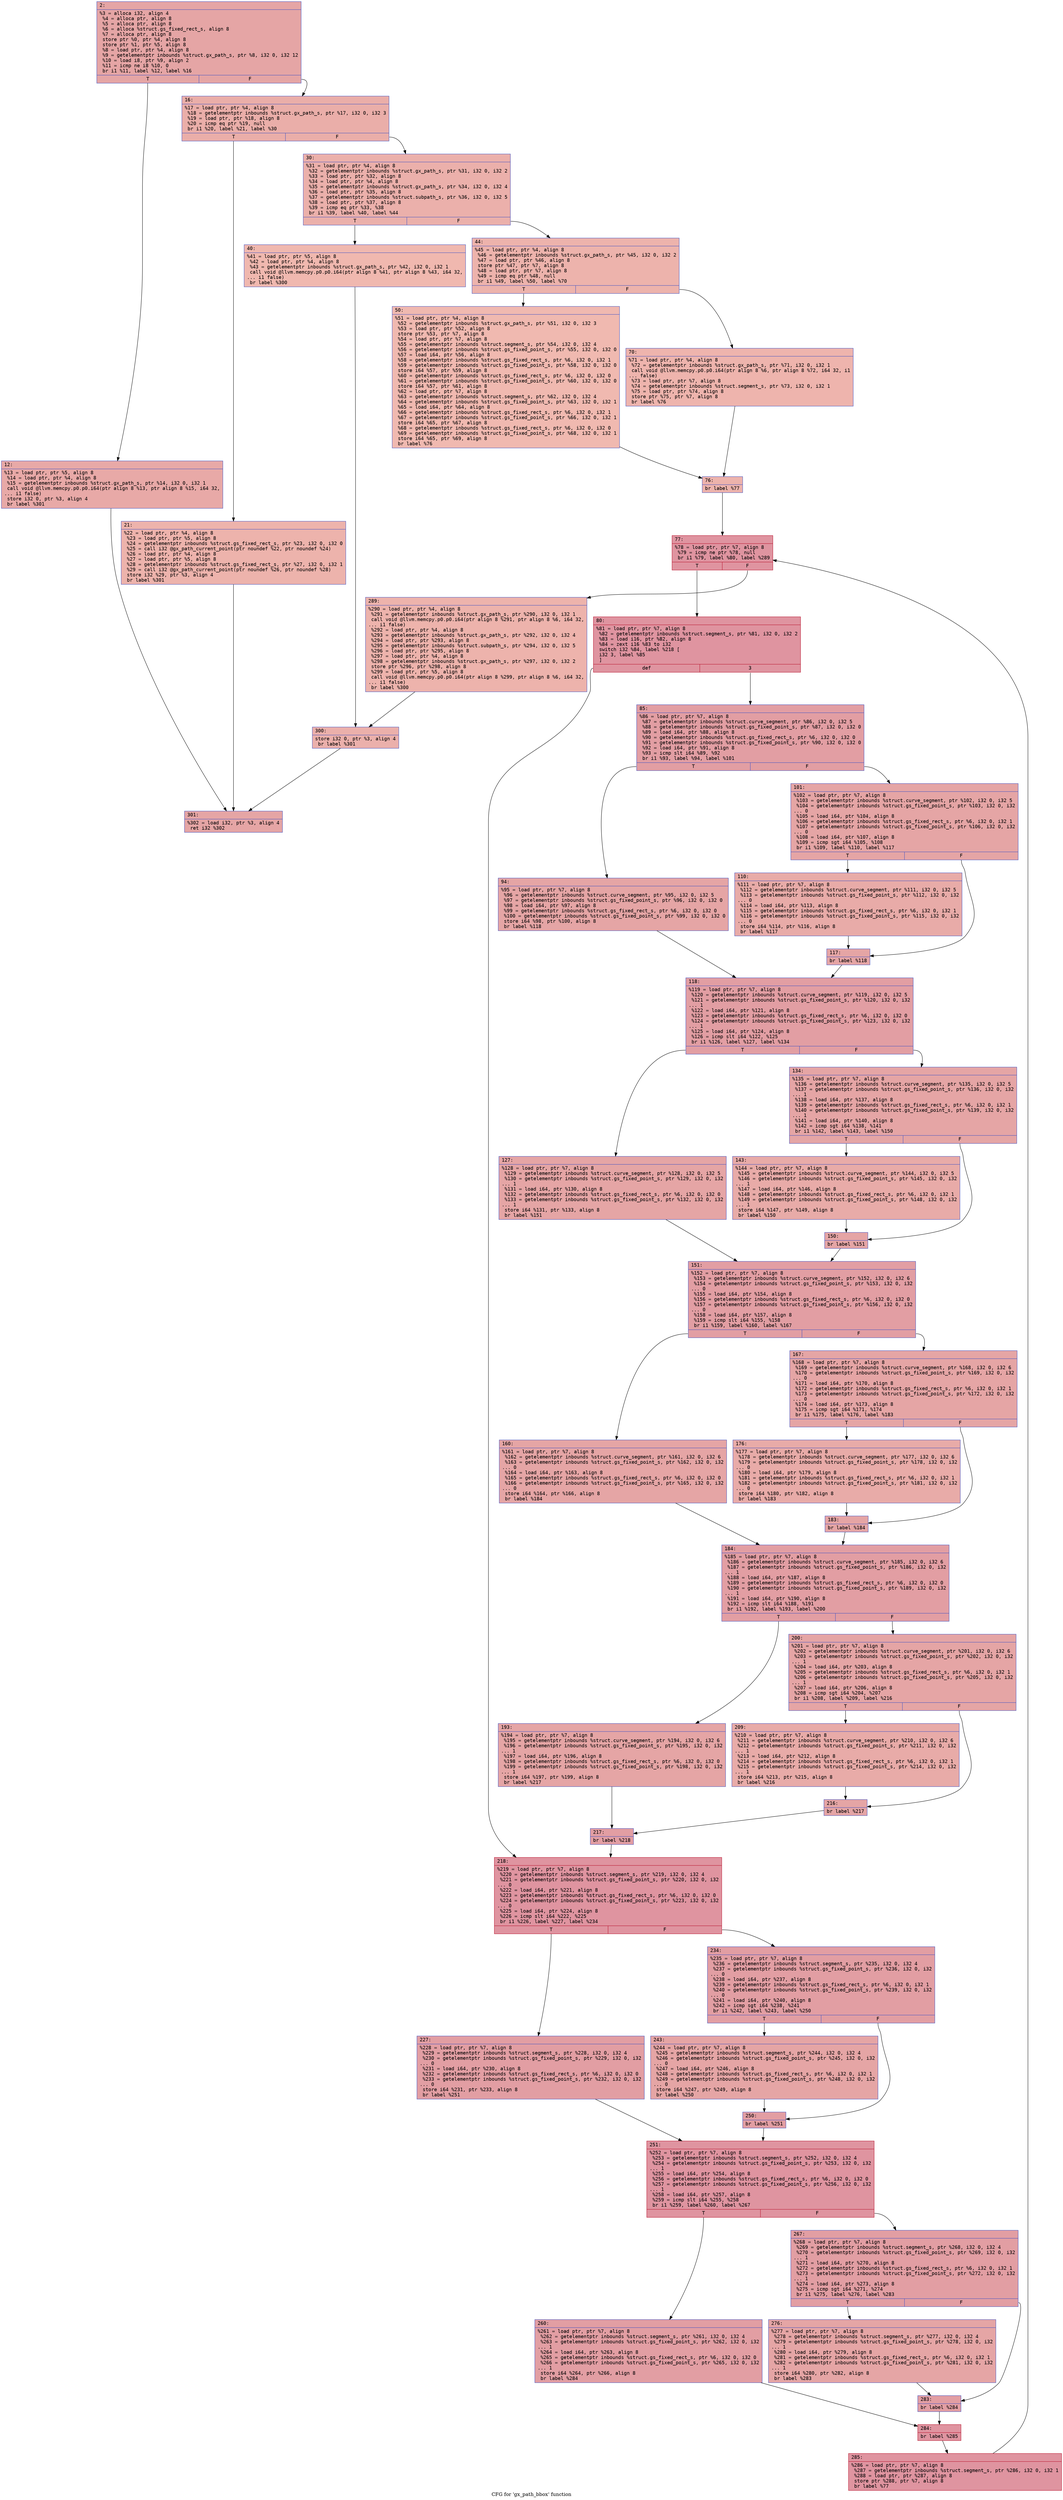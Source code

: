 digraph "CFG for 'gx_path_bbox' function" {
	label="CFG for 'gx_path_bbox' function";

	Node0x600000876490 [shape=record,color="#3d50c3ff", style=filled, fillcolor="#c5333470" fontname="Courier",label="{2:\l|  %3 = alloca i32, align 4\l  %4 = alloca ptr, align 8\l  %5 = alloca ptr, align 8\l  %6 = alloca %struct.gs_fixed_rect_s, align 8\l  %7 = alloca ptr, align 8\l  store ptr %0, ptr %4, align 8\l  store ptr %1, ptr %5, align 8\l  %8 = load ptr, ptr %4, align 8\l  %9 = getelementptr inbounds %struct.gx_path_s, ptr %8, i32 0, i32 12\l  %10 = load i8, ptr %9, align 2\l  %11 = icmp ne i8 %10, 0\l  br i1 %11, label %12, label %16\l|{<s0>T|<s1>F}}"];
	Node0x600000876490:s0 -> Node0x6000008764e0[tooltip="2 -> 12\nProbability 62.50%" ];
	Node0x600000876490:s1 -> Node0x600000876530[tooltip="2 -> 16\nProbability 37.50%" ];
	Node0x6000008764e0 [shape=record,color="#3d50c3ff", style=filled, fillcolor="#ca3b3770" fontname="Courier",label="{12:\l|  %13 = load ptr, ptr %5, align 8\l  %14 = load ptr, ptr %4, align 8\l  %15 = getelementptr inbounds %struct.gx_path_s, ptr %14, i32 0, i32 1\l  call void @llvm.memcpy.p0.p0.i64(ptr align 8 %13, ptr align 8 %15, i64 32,\l... i1 false)\l  store i32 0, ptr %3, align 4\l  br label %301\l}"];
	Node0x6000008764e0 -> Node0x600000877340[tooltip="12 -> 301\nProbability 100.00%" ];
	Node0x600000876530 [shape=record,color="#3d50c3ff", style=filled, fillcolor="#d0473d70" fontname="Courier",label="{16:\l|  %17 = load ptr, ptr %4, align 8\l  %18 = getelementptr inbounds %struct.gx_path_s, ptr %17, i32 0, i32 3\l  %19 = load ptr, ptr %18, align 8\l  %20 = icmp eq ptr %19, null\l  br i1 %20, label %21, label %30\l|{<s0>T|<s1>F}}"];
	Node0x600000876530:s0 -> Node0x600000876580[tooltip="16 -> 21\nProbability 37.50%" ];
	Node0x600000876530:s1 -> Node0x6000008765d0[tooltip="16 -> 30\nProbability 62.50%" ];
	Node0x600000876580 [shape=record,color="#3d50c3ff", style=filled, fillcolor="#d6524470" fontname="Courier",label="{21:\l|  %22 = load ptr, ptr %4, align 8\l  %23 = load ptr, ptr %5, align 8\l  %24 = getelementptr inbounds %struct.gs_fixed_rect_s, ptr %23, i32 0, i32 0\l  %25 = call i32 @gx_path_current_point(ptr noundef %22, ptr noundef %24)\l  %26 = load ptr, ptr %4, align 8\l  %27 = load ptr, ptr %5, align 8\l  %28 = getelementptr inbounds %struct.gs_fixed_rect_s, ptr %27, i32 0, i32 1\l  %29 = call i32 @gx_path_current_point(ptr noundef %26, ptr noundef %28)\l  store i32 %29, ptr %3, align 4\l  br label %301\l}"];
	Node0x600000876580 -> Node0x600000877340[tooltip="21 -> 301\nProbability 100.00%" ];
	Node0x6000008765d0 [shape=record,color="#3d50c3ff", style=filled, fillcolor="#d24b4070" fontname="Courier",label="{30:\l|  %31 = load ptr, ptr %4, align 8\l  %32 = getelementptr inbounds %struct.gx_path_s, ptr %31, i32 0, i32 2\l  %33 = load ptr, ptr %32, align 8\l  %34 = load ptr, ptr %4, align 8\l  %35 = getelementptr inbounds %struct.gx_path_s, ptr %34, i32 0, i32 4\l  %36 = load ptr, ptr %35, align 8\l  %37 = getelementptr inbounds %struct.subpath_s, ptr %36, i32 0, i32 5\l  %38 = load ptr, ptr %37, align 8\l  %39 = icmp eq ptr %33, %38\l  br i1 %39, label %40, label %44\l|{<s0>T|<s1>F}}"];
	Node0x6000008765d0:s0 -> Node0x600000876620[tooltip="30 -> 40\nProbability 37.50%" ];
	Node0x6000008765d0:s1 -> Node0x600000876670[tooltip="30 -> 44\nProbability 62.50%" ];
	Node0x600000876620 [shape=record,color="#3d50c3ff", style=filled, fillcolor="#dc5d4a70" fontname="Courier",label="{40:\l|  %41 = load ptr, ptr %5, align 8\l  %42 = load ptr, ptr %4, align 8\l  %43 = getelementptr inbounds %struct.gx_path_s, ptr %42, i32 0, i32 1\l  call void @llvm.memcpy.p0.p0.i64(ptr align 8 %41, ptr align 8 %43, i64 32,\l... i1 false)\l  br label %300\l}"];
	Node0x600000876620 -> Node0x6000008772f0[tooltip="40 -> 300\nProbability 100.00%" ];
	Node0x600000876670 [shape=record,color="#3d50c3ff", style=filled, fillcolor="#d6524470" fontname="Courier",label="{44:\l|  %45 = load ptr, ptr %4, align 8\l  %46 = getelementptr inbounds %struct.gx_path_s, ptr %45, i32 0, i32 2\l  %47 = load ptr, ptr %46, align 8\l  store ptr %47, ptr %7, align 8\l  %48 = load ptr, ptr %7, align 8\l  %49 = icmp eq ptr %48, null\l  br i1 %49, label %50, label %70\l|{<s0>T|<s1>F}}"];
	Node0x600000876670:s0 -> Node0x6000008766c0[tooltip="44 -> 50\nProbability 37.50%" ];
	Node0x600000876670:s1 -> Node0x600000876710[tooltip="44 -> 70\nProbability 62.50%" ];
	Node0x6000008766c0 [shape=record,color="#3d50c3ff", style=filled, fillcolor="#de614d70" fontname="Courier",label="{50:\l|  %51 = load ptr, ptr %4, align 8\l  %52 = getelementptr inbounds %struct.gx_path_s, ptr %51, i32 0, i32 3\l  %53 = load ptr, ptr %52, align 8\l  store ptr %53, ptr %7, align 8\l  %54 = load ptr, ptr %7, align 8\l  %55 = getelementptr inbounds %struct.segment_s, ptr %54, i32 0, i32 4\l  %56 = getelementptr inbounds %struct.gs_fixed_point_s, ptr %55, i32 0, i32 0\l  %57 = load i64, ptr %56, align 8\l  %58 = getelementptr inbounds %struct.gs_fixed_rect_s, ptr %6, i32 0, i32 1\l  %59 = getelementptr inbounds %struct.gs_fixed_point_s, ptr %58, i32 0, i32 0\l  store i64 %57, ptr %59, align 8\l  %60 = getelementptr inbounds %struct.gs_fixed_rect_s, ptr %6, i32 0, i32 0\l  %61 = getelementptr inbounds %struct.gs_fixed_point_s, ptr %60, i32 0, i32 0\l  store i64 %57, ptr %61, align 8\l  %62 = load ptr, ptr %7, align 8\l  %63 = getelementptr inbounds %struct.segment_s, ptr %62, i32 0, i32 4\l  %64 = getelementptr inbounds %struct.gs_fixed_point_s, ptr %63, i32 0, i32 1\l  %65 = load i64, ptr %64, align 8\l  %66 = getelementptr inbounds %struct.gs_fixed_rect_s, ptr %6, i32 0, i32 1\l  %67 = getelementptr inbounds %struct.gs_fixed_point_s, ptr %66, i32 0, i32 1\l  store i64 %65, ptr %67, align 8\l  %68 = getelementptr inbounds %struct.gs_fixed_rect_s, ptr %6, i32 0, i32 0\l  %69 = getelementptr inbounds %struct.gs_fixed_point_s, ptr %68, i32 0, i32 1\l  store i64 %65, ptr %69, align 8\l  br label %76\l}"];
	Node0x6000008766c0 -> Node0x600000876760[tooltip="50 -> 76\nProbability 100.00%" ];
	Node0x600000876710 [shape=record,color="#3d50c3ff", style=filled, fillcolor="#d8564670" fontname="Courier",label="{70:\l|  %71 = load ptr, ptr %4, align 8\l  %72 = getelementptr inbounds %struct.gx_path_s, ptr %71, i32 0, i32 1\l  call void @llvm.memcpy.p0.p0.i64(ptr align 8 %6, ptr align 8 %72, i64 32, i1\l... false)\l  %73 = load ptr, ptr %7, align 8\l  %74 = getelementptr inbounds %struct.segment_s, ptr %73, i32 0, i32 1\l  %75 = load ptr, ptr %74, align 8\l  store ptr %75, ptr %7, align 8\l  br label %76\l}"];
	Node0x600000876710 -> Node0x600000876760[tooltip="70 -> 76\nProbability 100.00%" ];
	Node0x600000876760 [shape=record,color="#3d50c3ff", style=filled, fillcolor="#d6524470" fontname="Courier",label="{76:\l|  br label %77\l}"];
	Node0x600000876760 -> Node0x6000008767b0[tooltip="76 -> 77\nProbability 100.00%" ];
	Node0x6000008767b0 [shape=record,color="#b70d28ff", style=filled, fillcolor="#b70d2870" fontname="Courier",label="{77:\l|  %78 = load ptr, ptr %7, align 8\l  %79 = icmp ne ptr %78, null\l  br i1 %79, label %80, label %289\l|{<s0>T|<s1>F}}"];
	Node0x6000008767b0:s0 -> Node0x600000876800[tooltip="77 -> 80\nProbability 96.88%" ];
	Node0x6000008767b0:s1 -> Node0x6000008772a0[tooltip="77 -> 289\nProbability 3.12%" ];
	Node0x600000876800 [shape=record,color="#b70d28ff", style=filled, fillcolor="#b70d2870" fontname="Courier",label="{80:\l|  %81 = load ptr, ptr %7, align 8\l  %82 = getelementptr inbounds %struct.segment_s, ptr %81, i32 0, i32 2\l  %83 = load i16, ptr %82, align 8\l  %84 = zext i16 %83 to i32\l  switch i32 %84, label %218 [\l    i32 3, label %85\l  ]\l|{<s0>def|<s1>3}}"];
	Node0x600000876800:s0 -> Node0x600000876ee0[tooltip="80 -> 218\nProbability 50.00%" ];
	Node0x600000876800:s1 -> Node0x600000876850[tooltip="80 -> 85\nProbability 50.00%" ];
	Node0x600000876850 [shape=record,color="#3d50c3ff", style=filled, fillcolor="#be242e70" fontname="Courier",label="{85:\l|  %86 = load ptr, ptr %7, align 8\l  %87 = getelementptr inbounds %struct.curve_segment, ptr %86, i32 0, i32 5\l  %88 = getelementptr inbounds %struct.gs_fixed_point_s, ptr %87, i32 0, i32 0\l  %89 = load i64, ptr %88, align 8\l  %90 = getelementptr inbounds %struct.gs_fixed_rect_s, ptr %6, i32 0, i32 0\l  %91 = getelementptr inbounds %struct.gs_fixed_point_s, ptr %90, i32 0, i32 0\l  %92 = load i64, ptr %91, align 8\l  %93 = icmp slt i64 %89, %92\l  br i1 %93, label %94, label %101\l|{<s0>T|<s1>F}}"];
	Node0x600000876850:s0 -> Node0x6000008768a0[tooltip="85 -> 94\nProbability 50.00%" ];
	Node0x600000876850:s1 -> Node0x6000008768f0[tooltip="85 -> 101\nProbability 50.00%" ];
	Node0x6000008768a0 [shape=record,color="#3d50c3ff", style=filled, fillcolor="#c5333470" fontname="Courier",label="{94:\l|  %95 = load ptr, ptr %7, align 8\l  %96 = getelementptr inbounds %struct.curve_segment, ptr %95, i32 0, i32 5\l  %97 = getelementptr inbounds %struct.gs_fixed_point_s, ptr %96, i32 0, i32 0\l  %98 = load i64, ptr %97, align 8\l  %99 = getelementptr inbounds %struct.gs_fixed_rect_s, ptr %6, i32 0, i32 0\l  %100 = getelementptr inbounds %struct.gs_fixed_point_s, ptr %99, i32 0, i32 0\l  store i64 %98, ptr %100, align 8\l  br label %118\l}"];
	Node0x6000008768a0 -> Node0x6000008769e0[tooltip="94 -> 118\nProbability 100.00%" ];
	Node0x6000008768f0 [shape=record,color="#3d50c3ff", style=filled, fillcolor="#c5333470" fontname="Courier",label="{101:\l|  %102 = load ptr, ptr %7, align 8\l  %103 = getelementptr inbounds %struct.curve_segment, ptr %102, i32 0, i32 5\l  %104 = getelementptr inbounds %struct.gs_fixed_point_s, ptr %103, i32 0, i32\l... 0\l  %105 = load i64, ptr %104, align 8\l  %106 = getelementptr inbounds %struct.gs_fixed_rect_s, ptr %6, i32 0, i32 1\l  %107 = getelementptr inbounds %struct.gs_fixed_point_s, ptr %106, i32 0, i32\l... 0\l  %108 = load i64, ptr %107, align 8\l  %109 = icmp sgt i64 %105, %108\l  br i1 %109, label %110, label %117\l|{<s0>T|<s1>F}}"];
	Node0x6000008768f0:s0 -> Node0x600000876940[tooltip="101 -> 110\nProbability 50.00%" ];
	Node0x6000008768f0:s1 -> Node0x600000876990[tooltip="101 -> 117\nProbability 50.00%" ];
	Node0x600000876940 [shape=record,color="#3d50c3ff", style=filled, fillcolor="#cc403a70" fontname="Courier",label="{110:\l|  %111 = load ptr, ptr %7, align 8\l  %112 = getelementptr inbounds %struct.curve_segment, ptr %111, i32 0, i32 5\l  %113 = getelementptr inbounds %struct.gs_fixed_point_s, ptr %112, i32 0, i32\l... 0\l  %114 = load i64, ptr %113, align 8\l  %115 = getelementptr inbounds %struct.gs_fixed_rect_s, ptr %6, i32 0, i32 1\l  %116 = getelementptr inbounds %struct.gs_fixed_point_s, ptr %115, i32 0, i32\l... 0\l  store i64 %114, ptr %116, align 8\l  br label %117\l}"];
	Node0x600000876940 -> Node0x600000876990[tooltip="110 -> 117\nProbability 100.00%" ];
	Node0x600000876990 [shape=record,color="#3d50c3ff", style=filled, fillcolor="#c5333470" fontname="Courier",label="{117:\l|  br label %118\l}"];
	Node0x600000876990 -> Node0x6000008769e0[tooltip="117 -> 118\nProbability 100.00%" ];
	Node0x6000008769e0 [shape=record,color="#3d50c3ff", style=filled, fillcolor="#be242e70" fontname="Courier",label="{118:\l|  %119 = load ptr, ptr %7, align 8\l  %120 = getelementptr inbounds %struct.curve_segment, ptr %119, i32 0, i32 5\l  %121 = getelementptr inbounds %struct.gs_fixed_point_s, ptr %120, i32 0, i32\l... 1\l  %122 = load i64, ptr %121, align 8\l  %123 = getelementptr inbounds %struct.gs_fixed_rect_s, ptr %6, i32 0, i32 0\l  %124 = getelementptr inbounds %struct.gs_fixed_point_s, ptr %123, i32 0, i32\l... 1\l  %125 = load i64, ptr %124, align 8\l  %126 = icmp slt i64 %122, %125\l  br i1 %126, label %127, label %134\l|{<s0>T|<s1>F}}"];
	Node0x6000008769e0:s0 -> Node0x600000876a30[tooltip="118 -> 127\nProbability 50.00%" ];
	Node0x6000008769e0:s1 -> Node0x600000876a80[tooltip="118 -> 134\nProbability 50.00%" ];
	Node0x600000876a30 [shape=record,color="#3d50c3ff", style=filled, fillcolor="#c5333470" fontname="Courier",label="{127:\l|  %128 = load ptr, ptr %7, align 8\l  %129 = getelementptr inbounds %struct.curve_segment, ptr %128, i32 0, i32 5\l  %130 = getelementptr inbounds %struct.gs_fixed_point_s, ptr %129, i32 0, i32\l... 1\l  %131 = load i64, ptr %130, align 8\l  %132 = getelementptr inbounds %struct.gs_fixed_rect_s, ptr %6, i32 0, i32 0\l  %133 = getelementptr inbounds %struct.gs_fixed_point_s, ptr %132, i32 0, i32\l... 1\l  store i64 %131, ptr %133, align 8\l  br label %151\l}"];
	Node0x600000876a30 -> Node0x600000876b70[tooltip="127 -> 151\nProbability 100.00%" ];
	Node0x600000876a80 [shape=record,color="#3d50c3ff", style=filled, fillcolor="#c5333470" fontname="Courier",label="{134:\l|  %135 = load ptr, ptr %7, align 8\l  %136 = getelementptr inbounds %struct.curve_segment, ptr %135, i32 0, i32 5\l  %137 = getelementptr inbounds %struct.gs_fixed_point_s, ptr %136, i32 0, i32\l... 1\l  %138 = load i64, ptr %137, align 8\l  %139 = getelementptr inbounds %struct.gs_fixed_rect_s, ptr %6, i32 0, i32 1\l  %140 = getelementptr inbounds %struct.gs_fixed_point_s, ptr %139, i32 0, i32\l... 1\l  %141 = load i64, ptr %140, align 8\l  %142 = icmp sgt i64 %138, %141\l  br i1 %142, label %143, label %150\l|{<s0>T|<s1>F}}"];
	Node0x600000876a80:s0 -> Node0x600000876ad0[tooltip="134 -> 143\nProbability 50.00%" ];
	Node0x600000876a80:s1 -> Node0x600000876b20[tooltip="134 -> 150\nProbability 50.00%" ];
	Node0x600000876ad0 [shape=record,color="#3d50c3ff", style=filled, fillcolor="#cc403a70" fontname="Courier",label="{143:\l|  %144 = load ptr, ptr %7, align 8\l  %145 = getelementptr inbounds %struct.curve_segment, ptr %144, i32 0, i32 5\l  %146 = getelementptr inbounds %struct.gs_fixed_point_s, ptr %145, i32 0, i32\l... 1\l  %147 = load i64, ptr %146, align 8\l  %148 = getelementptr inbounds %struct.gs_fixed_rect_s, ptr %6, i32 0, i32 1\l  %149 = getelementptr inbounds %struct.gs_fixed_point_s, ptr %148, i32 0, i32\l... 1\l  store i64 %147, ptr %149, align 8\l  br label %150\l}"];
	Node0x600000876ad0 -> Node0x600000876b20[tooltip="143 -> 150\nProbability 100.00%" ];
	Node0x600000876b20 [shape=record,color="#3d50c3ff", style=filled, fillcolor="#c5333470" fontname="Courier",label="{150:\l|  br label %151\l}"];
	Node0x600000876b20 -> Node0x600000876b70[tooltip="150 -> 151\nProbability 100.00%" ];
	Node0x600000876b70 [shape=record,color="#3d50c3ff", style=filled, fillcolor="#be242e70" fontname="Courier",label="{151:\l|  %152 = load ptr, ptr %7, align 8\l  %153 = getelementptr inbounds %struct.curve_segment, ptr %152, i32 0, i32 6\l  %154 = getelementptr inbounds %struct.gs_fixed_point_s, ptr %153, i32 0, i32\l... 0\l  %155 = load i64, ptr %154, align 8\l  %156 = getelementptr inbounds %struct.gs_fixed_rect_s, ptr %6, i32 0, i32 0\l  %157 = getelementptr inbounds %struct.gs_fixed_point_s, ptr %156, i32 0, i32\l... 0\l  %158 = load i64, ptr %157, align 8\l  %159 = icmp slt i64 %155, %158\l  br i1 %159, label %160, label %167\l|{<s0>T|<s1>F}}"];
	Node0x600000876b70:s0 -> Node0x600000876bc0[tooltip="151 -> 160\nProbability 50.00%" ];
	Node0x600000876b70:s1 -> Node0x600000876c10[tooltip="151 -> 167\nProbability 50.00%" ];
	Node0x600000876bc0 [shape=record,color="#3d50c3ff", style=filled, fillcolor="#c5333470" fontname="Courier",label="{160:\l|  %161 = load ptr, ptr %7, align 8\l  %162 = getelementptr inbounds %struct.curve_segment, ptr %161, i32 0, i32 6\l  %163 = getelementptr inbounds %struct.gs_fixed_point_s, ptr %162, i32 0, i32\l... 0\l  %164 = load i64, ptr %163, align 8\l  %165 = getelementptr inbounds %struct.gs_fixed_rect_s, ptr %6, i32 0, i32 0\l  %166 = getelementptr inbounds %struct.gs_fixed_point_s, ptr %165, i32 0, i32\l... 0\l  store i64 %164, ptr %166, align 8\l  br label %184\l}"];
	Node0x600000876bc0 -> Node0x600000876d00[tooltip="160 -> 184\nProbability 100.00%" ];
	Node0x600000876c10 [shape=record,color="#3d50c3ff", style=filled, fillcolor="#c5333470" fontname="Courier",label="{167:\l|  %168 = load ptr, ptr %7, align 8\l  %169 = getelementptr inbounds %struct.curve_segment, ptr %168, i32 0, i32 6\l  %170 = getelementptr inbounds %struct.gs_fixed_point_s, ptr %169, i32 0, i32\l... 0\l  %171 = load i64, ptr %170, align 8\l  %172 = getelementptr inbounds %struct.gs_fixed_rect_s, ptr %6, i32 0, i32 1\l  %173 = getelementptr inbounds %struct.gs_fixed_point_s, ptr %172, i32 0, i32\l... 0\l  %174 = load i64, ptr %173, align 8\l  %175 = icmp sgt i64 %171, %174\l  br i1 %175, label %176, label %183\l|{<s0>T|<s1>F}}"];
	Node0x600000876c10:s0 -> Node0x600000876c60[tooltip="167 -> 176\nProbability 50.00%" ];
	Node0x600000876c10:s1 -> Node0x600000876cb0[tooltip="167 -> 183\nProbability 50.00%" ];
	Node0x600000876c60 [shape=record,color="#3d50c3ff", style=filled, fillcolor="#cc403a70" fontname="Courier",label="{176:\l|  %177 = load ptr, ptr %7, align 8\l  %178 = getelementptr inbounds %struct.curve_segment, ptr %177, i32 0, i32 6\l  %179 = getelementptr inbounds %struct.gs_fixed_point_s, ptr %178, i32 0, i32\l... 0\l  %180 = load i64, ptr %179, align 8\l  %181 = getelementptr inbounds %struct.gs_fixed_rect_s, ptr %6, i32 0, i32 1\l  %182 = getelementptr inbounds %struct.gs_fixed_point_s, ptr %181, i32 0, i32\l... 0\l  store i64 %180, ptr %182, align 8\l  br label %183\l}"];
	Node0x600000876c60 -> Node0x600000876cb0[tooltip="176 -> 183\nProbability 100.00%" ];
	Node0x600000876cb0 [shape=record,color="#3d50c3ff", style=filled, fillcolor="#c5333470" fontname="Courier",label="{183:\l|  br label %184\l}"];
	Node0x600000876cb0 -> Node0x600000876d00[tooltip="183 -> 184\nProbability 100.00%" ];
	Node0x600000876d00 [shape=record,color="#3d50c3ff", style=filled, fillcolor="#be242e70" fontname="Courier",label="{184:\l|  %185 = load ptr, ptr %7, align 8\l  %186 = getelementptr inbounds %struct.curve_segment, ptr %185, i32 0, i32 6\l  %187 = getelementptr inbounds %struct.gs_fixed_point_s, ptr %186, i32 0, i32\l... 1\l  %188 = load i64, ptr %187, align 8\l  %189 = getelementptr inbounds %struct.gs_fixed_rect_s, ptr %6, i32 0, i32 0\l  %190 = getelementptr inbounds %struct.gs_fixed_point_s, ptr %189, i32 0, i32\l... 1\l  %191 = load i64, ptr %190, align 8\l  %192 = icmp slt i64 %188, %191\l  br i1 %192, label %193, label %200\l|{<s0>T|<s1>F}}"];
	Node0x600000876d00:s0 -> Node0x600000876d50[tooltip="184 -> 193\nProbability 50.00%" ];
	Node0x600000876d00:s1 -> Node0x600000876da0[tooltip="184 -> 200\nProbability 50.00%" ];
	Node0x600000876d50 [shape=record,color="#3d50c3ff", style=filled, fillcolor="#c5333470" fontname="Courier",label="{193:\l|  %194 = load ptr, ptr %7, align 8\l  %195 = getelementptr inbounds %struct.curve_segment, ptr %194, i32 0, i32 6\l  %196 = getelementptr inbounds %struct.gs_fixed_point_s, ptr %195, i32 0, i32\l... 1\l  %197 = load i64, ptr %196, align 8\l  %198 = getelementptr inbounds %struct.gs_fixed_rect_s, ptr %6, i32 0, i32 0\l  %199 = getelementptr inbounds %struct.gs_fixed_point_s, ptr %198, i32 0, i32\l... 1\l  store i64 %197, ptr %199, align 8\l  br label %217\l}"];
	Node0x600000876d50 -> Node0x600000876e90[tooltip="193 -> 217\nProbability 100.00%" ];
	Node0x600000876da0 [shape=record,color="#3d50c3ff", style=filled, fillcolor="#c5333470" fontname="Courier",label="{200:\l|  %201 = load ptr, ptr %7, align 8\l  %202 = getelementptr inbounds %struct.curve_segment, ptr %201, i32 0, i32 6\l  %203 = getelementptr inbounds %struct.gs_fixed_point_s, ptr %202, i32 0, i32\l... 1\l  %204 = load i64, ptr %203, align 8\l  %205 = getelementptr inbounds %struct.gs_fixed_rect_s, ptr %6, i32 0, i32 1\l  %206 = getelementptr inbounds %struct.gs_fixed_point_s, ptr %205, i32 0, i32\l... 1\l  %207 = load i64, ptr %206, align 8\l  %208 = icmp sgt i64 %204, %207\l  br i1 %208, label %209, label %216\l|{<s0>T|<s1>F}}"];
	Node0x600000876da0:s0 -> Node0x600000876df0[tooltip="200 -> 209\nProbability 50.00%" ];
	Node0x600000876da0:s1 -> Node0x600000876e40[tooltip="200 -> 216\nProbability 50.00%" ];
	Node0x600000876df0 [shape=record,color="#3d50c3ff", style=filled, fillcolor="#cc403a70" fontname="Courier",label="{209:\l|  %210 = load ptr, ptr %7, align 8\l  %211 = getelementptr inbounds %struct.curve_segment, ptr %210, i32 0, i32 6\l  %212 = getelementptr inbounds %struct.gs_fixed_point_s, ptr %211, i32 0, i32\l... 1\l  %213 = load i64, ptr %212, align 8\l  %214 = getelementptr inbounds %struct.gs_fixed_rect_s, ptr %6, i32 0, i32 1\l  %215 = getelementptr inbounds %struct.gs_fixed_point_s, ptr %214, i32 0, i32\l... 1\l  store i64 %213, ptr %215, align 8\l  br label %216\l}"];
	Node0x600000876df0 -> Node0x600000876e40[tooltip="209 -> 216\nProbability 100.00%" ];
	Node0x600000876e40 [shape=record,color="#3d50c3ff", style=filled, fillcolor="#c5333470" fontname="Courier",label="{216:\l|  br label %217\l}"];
	Node0x600000876e40 -> Node0x600000876e90[tooltip="216 -> 217\nProbability 100.00%" ];
	Node0x600000876e90 [shape=record,color="#3d50c3ff", style=filled, fillcolor="#be242e70" fontname="Courier",label="{217:\l|  br label %218\l}"];
	Node0x600000876e90 -> Node0x600000876ee0[tooltip="217 -> 218\nProbability 100.00%" ];
	Node0x600000876ee0 [shape=record,color="#b70d28ff", style=filled, fillcolor="#b70d2870" fontname="Courier",label="{218:\l|  %219 = load ptr, ptr %7, align 8\l  %220 = getelementptr inbounds %struct.segment_s, ptr %219, i32 0, i32 4\l  %221 = getelementptr inbounds %struct.gs_fixed_point_s, ptr %220, i32 0, i32\l... 0\l  %222 = load i64, ptr %221, align 8\l  %223 = getelementptr inbounds %struct.gs_fixed_rect_s, ptr %6, i32 0, i32 0\l  %224 = getelementptr inbounds %struct.gs_fixed_point_s, ptr %223, i32 0, i32\l... 0\l  %225 = load i64, ptr %224, align 8\l  %226 = icmp slt i64 %222, %225\l  br i1 %226, label %227, label %234\l|{<s0>T|<s1>F}}"];
	Node0x600000876ee0:s0 -> Node0x600000876f30[tooltip="218 -> 227\nProbability 50.00%" ];
	Node0x600000876ee0:s1 -> Node0x600000876f80[tooltip="218 -> 234\nProbability 50.00%" ];
	Node0x600000876f30 [shape=record,color="#3d50c3ff", style=filled, fillcolor="#be242e70" fontname="Courier",label="{227:\l|  %228 = load ptr, ptr %7, align 8\l  %229 = getelementptr inbounds %struct.segment_s, ptr %228, i32 0, i32 4\l  %230 = getelementptr inbounds %struct.gs_fixed_point_s, ptr %229, i32 0, i32\l... 0\l  %231 = load i64, ptr %230, align 8\l  %232 = getelementptr inbounds %struct.gs_fixed_rect_s, ptr %6, i32 0, i32 0\l  %233 = getelementptr inbounds %struct.gs_fixed_point_s, ptr %232, i32 0, i32\l... 0\l  store i64 %231, ptr %233, align 8\l  br label %251\l}"];
	Node0x600000876f30 -> Node0x600000877070[tooltip="227 -> 251\nProbability 100.00%" ];
	Node0x600000876f80 [shape=record,color="#3d50c3ff", style=filled, fillcolor="#be242e70" fontname="Courier",label="{234:\l|  %235 = load ptr, ptr %7, align 8\l  %236 = getelementptr inbounds %struct.segment_s, ptr %235, i32 0, i32 4\l  %237 = getelementptr inbounds %struct.gs_fixed_point_s, ptr %236, i32 0, i32\l... 0\l  %238 = load i64, ptr %237, align 8\l  %239 = getelementptr inbounds %struct.gs_fixed_rect_s, ptr %6, i32 0, i32 1\l  %240 = getelementptr inbounds %struct.gs_fixed_point_s, ptr %239, i32 0, i32\l... 0\l  %241 = load i64, ptr %240, align 8\l  %242 = icmp sgt i64 %238, %241\l  br i1 %242, label %243, label %250\l|{<s0>T|<s1>F}}"];
	Node0x600000876f80:s0 -> Node0x600000876fd0[tooltip="234 -> 243\nProbability 50.00%" ];
	Node0x600000876f80:s1 -> Node0x600000877020[tooltip="234 -> 250\nProbability 50.00%" ];
	Node0x600000876fd0 [shape=record,color="#3d50c3ff", style=filled, fillcolor="#c5333470" fontname="Courier",label="{243:\l|  %244 = load ptr, ptr %7, align 8\l  %245 = getelementptr inbounds %struct.segment_s, ptr %244, i32 0, i32 4\l  %246 = getelementptr inbounds %struct.gs_fixed_point_s, ptr %245, i32 0, i32\l... 0\l  %247 = load i64, ptr %246, align 8\l  %248 = getelementptr inbounds %struct.gs_fixed_rect_s, ptr %6, i32 0, i32 1\l  %249 = getelementptr inbounds %struct.gs_fixed_point_s, ptr %248, i32 0, i32\l... 0\l  store i64 %247, ptr %249, align 8\l  br label %250\l}"];
	Node0x600000876fd0 -> Node0x600000877020[tooltip="243 -> 250\nProbability 100.00%" ];
	Node0x600000877020 [shape=record,color="#3d50c3ff", style=filled, fillcolor="#be242e70" fontname="Courier",label="{250:\l|  br label %251\l}"];
	Node0x600000877020 -> Node0x600000877070[tooltip="250 -> 251\nProbability 100.00%" ];
	Node0x600000877070 [shape=record,color="#b70d28ff", style=filled, fillcolor="#b70d2870" fontname="Courier",label="{251:\l|  %252 = load ptr, ptr %7, align 8\l  %253 = getelementptr inbounds %struct.segment_s, ptr %252, i32 0, i32 4\l  %254 = getelementptr inbounds %struct.gs_fixed_point_s, ptr %253, i32 0, i32\l... 1\l  %255 = load i64, ptr %254, align 8\l  %256 = getelementptr inbounds %struct.gs_fixed_rect_s, ptr %6, i32 0, i32 0\l  %257 = getelementptr inbounds %struct.gs_fixed_point_s, ptr %256, i32 0, i32\l... 1\l  %258 = load i64, ptr %257, align 8\l  %259 = icmp slt i64 %255, %258\l  br i1 %259, label %260, label %267\l|{<s0>T|<s1>F}}"];
	Node0x600000877070:s0 -> Node0x6000008770c0[tooltip="251 -> 260\nProbability 50.00%" ];
	Node0x600000877070:s1 -> Node0x600000877110[tooltip="251 -> 267\nProbability 50.00%" ];
	Node0x6000008770c0 [shape=record,color="#3d50c3ff", style=filled, fillcolor="#be242e70" fontname="Courier",label="{260:\l|  %261 = load ptr, ptr %7, align 8\l  %262 = getelementptr inbounds %struct.segment_s, ptr %261, i32 0, i32 4\l  %263 = getelementptr inbounds %struct.gs_fixed_point_s, ptr %262, i32 0, i32\l... 1\l  %264 = load i64, ptr %263, align 8\l  %265 = getelementptr inbounds %struct.gs_fixed_rect_s, ptr %6, i32 0, i32 0\l  %266 = getelementptr inbounds %struct.gs_fixed_point_s, ptr %265, i32 0, i32\l... 1\l  store i64 %264, ptr %266, align 8\l  br label %284\l}"];
	Node0x6000008770c0 -> Node0x600000877200[tooltip="260 -> 284\nProbability 100.00%" ];
	Node0x600000877110 [shape=record,color="#3d50c3ff", style=filled, fillcolor="#be242e70" fontname="Courier",label="{267:\l|  %268 = load ptr, ptr %7, align 8\l  %269 = getelementptr inbounds %struct.segment_s, ptr %268, i32 0, i32 4\l  %270 = getelementptr inbounds %struct.gs_fixed_point_s, ptr %269, i32 0, i32\l... 1\l  %271 = load i64, ptr %270, align 8\l  %272 = getelementptr inbounds %struct.gs_fixed_rect_s, ptr %6, i32 0, i32 1\l  %273 = getelementptr inbounds %struct.gs_fixed_point_s, ptr %272, i32 0, i32\l... 1\l  %274 = load i64, ptr %273, align 8\l  %275 = icmp sgt i64 %271, %274\l  br i1 %275, label %276, label %283\l|{<s0>T|<s1>F}}"];
	Node0x600000877110:s0 -> Node0x600000877160[tooltip="267 -> 276\nProbability 50.00%" ];
	Node0x600000877110:s1 -> Node0x6000008771b0[tooltip="267 -> 283\nProbability 50.00%" ];
	Node0x600000877160 [shape=record,color="#3d50c3ff", style=filled, fillcolor="#c5333470" fontname="Courier",label="{276:\l|  %277 = load ptr, ptr %7, align 8\l  %278 = getelementptr inbounds %struct.segment_s, ptr %277, i32 0, i32 4\l  %279 = getelementptr inbounds %struct.gs_fixed_point_s, ptr %278, i32 0, i32\l... 1\l  %280 = load i64, ptr %279, align 8\l  %281 = getelementptr inbounds %struct.gs_fixed_rect_s, ptr %6, i32 0, i32 1\l  %282 = getelementptr inbounds %struct.gs_fixed_point_s, ptr %281, i32 0, i32\l... 1\l  store i64 %280, ptr %282, align 8\l  br label %283\l}"];
	Node0x600000877160 -> Node0x6000008771b0[tooltip="276 -> 283\nProbability 100.00%" ];
	Node0x6000008771b0 [shape=record,color="#3d50c3ff", style=filled, fillcolor="#be242e70" fontname="Courier",label="{283:\l|  br label %284\l}"];
	Node0x6000008771b0 -> Node0x600000877200[tooltip="283 -> 284\nProbability 100.00%" ];
	Node0x600000877200 [shape=record,color="#b70d28ff", style=filled, fillcolor="#b70d2870" fontname="Courier",label="{284:\l|  br label %285\l}"];
	Node0x600000877200 -> Node0x600000877250[tooltip="284 -> 285\nProbability 100.00%" ];
	Node0x600000877250 [shape=record,color="#b70d28ff", style=filled, fillcolor="#b70d2870" fontname="Courier",label="{285:\l|  %286 = load ptr, ptr %7, align 8\l  %287 = getelementptr inbounds %struct.segment_s, ptr %286, i32 0, i32 1\l  %288 = load ptr, ptr %287, align 8\l  store ptr %288, ptr %7, align 8\l  br label %77\l}"];
	Node0x600000877250 -> Node0x6000008767b0[tooltip="285 -> 77\nProbability 100.00%" ];
	Node0x6000008772a0 [shape=record,color="#3d50c3ff", style=filled, fillcolor="#d6524470" fontname="Courier",label="{289:\l|  %290 = load ptr, ptr %4, align 8\l  %291 = getelementptr inbounds %struct.gx_path_s, ptr %290, i32 0, i32 1\l  call void @llvm.memcpy.p0.p0.i64(ptr align 8 %291, ptr align 8 %6, i64 32,\l... i1 false)\l  %292 = load ptr, ptr %4, align 8\l  %293 = getelementptr inbounds %struct.gx_path_s, ptr %292, i32 0, i32 4\l  %294 = load ptr, ptr %293, align 8\l  %295 = getelementptr inbounds %struct.subpath_s, ptr %294, i32 0, i32 5\l  %296 = load ptr, ptr %295, align 8\l  %297 = load ptr, ptr %4, align 8\l  %298 = getelementptr inbounds %struct.gx_path_s, ptr %297, i32 0, i32 2\l  store ptr %296, ptr %298, align 8\l  %299 = load ptr, ptr %5, align 8\l  call void @llvm.memcpy.p0.p0.i64(ptr align 8 %299, ptr align 8 %6, i64 32,\l... i1 false)\l  br label %300\l}"];
	Node0x6000008772a0 -> Node0x6000008772f0[tooltip="289 -> 300\nProbability 100.00%" ];
	Node0x6000008772f0 [shape=record,color="#3d50c3ff", style=filled, fillcolor="#d24b4070" fontname="Courier",label="{300:\l|  store i32 0, ptr %3, align 4\l  br label %301\l}"];
	Node0x6000008772f0 -> Node0x600000877340[tooltip="300 -> 301\nProbability 100.00%" ];
	Node0x600000877340 [shape=record,color="#3d50c3ff", style=filled, fillcolor="#c5333470" fontname="Courier",label="{301:\l|  %302 = load i32, ptr %3, align 4\l  ret i32 %302\l}"];
}
